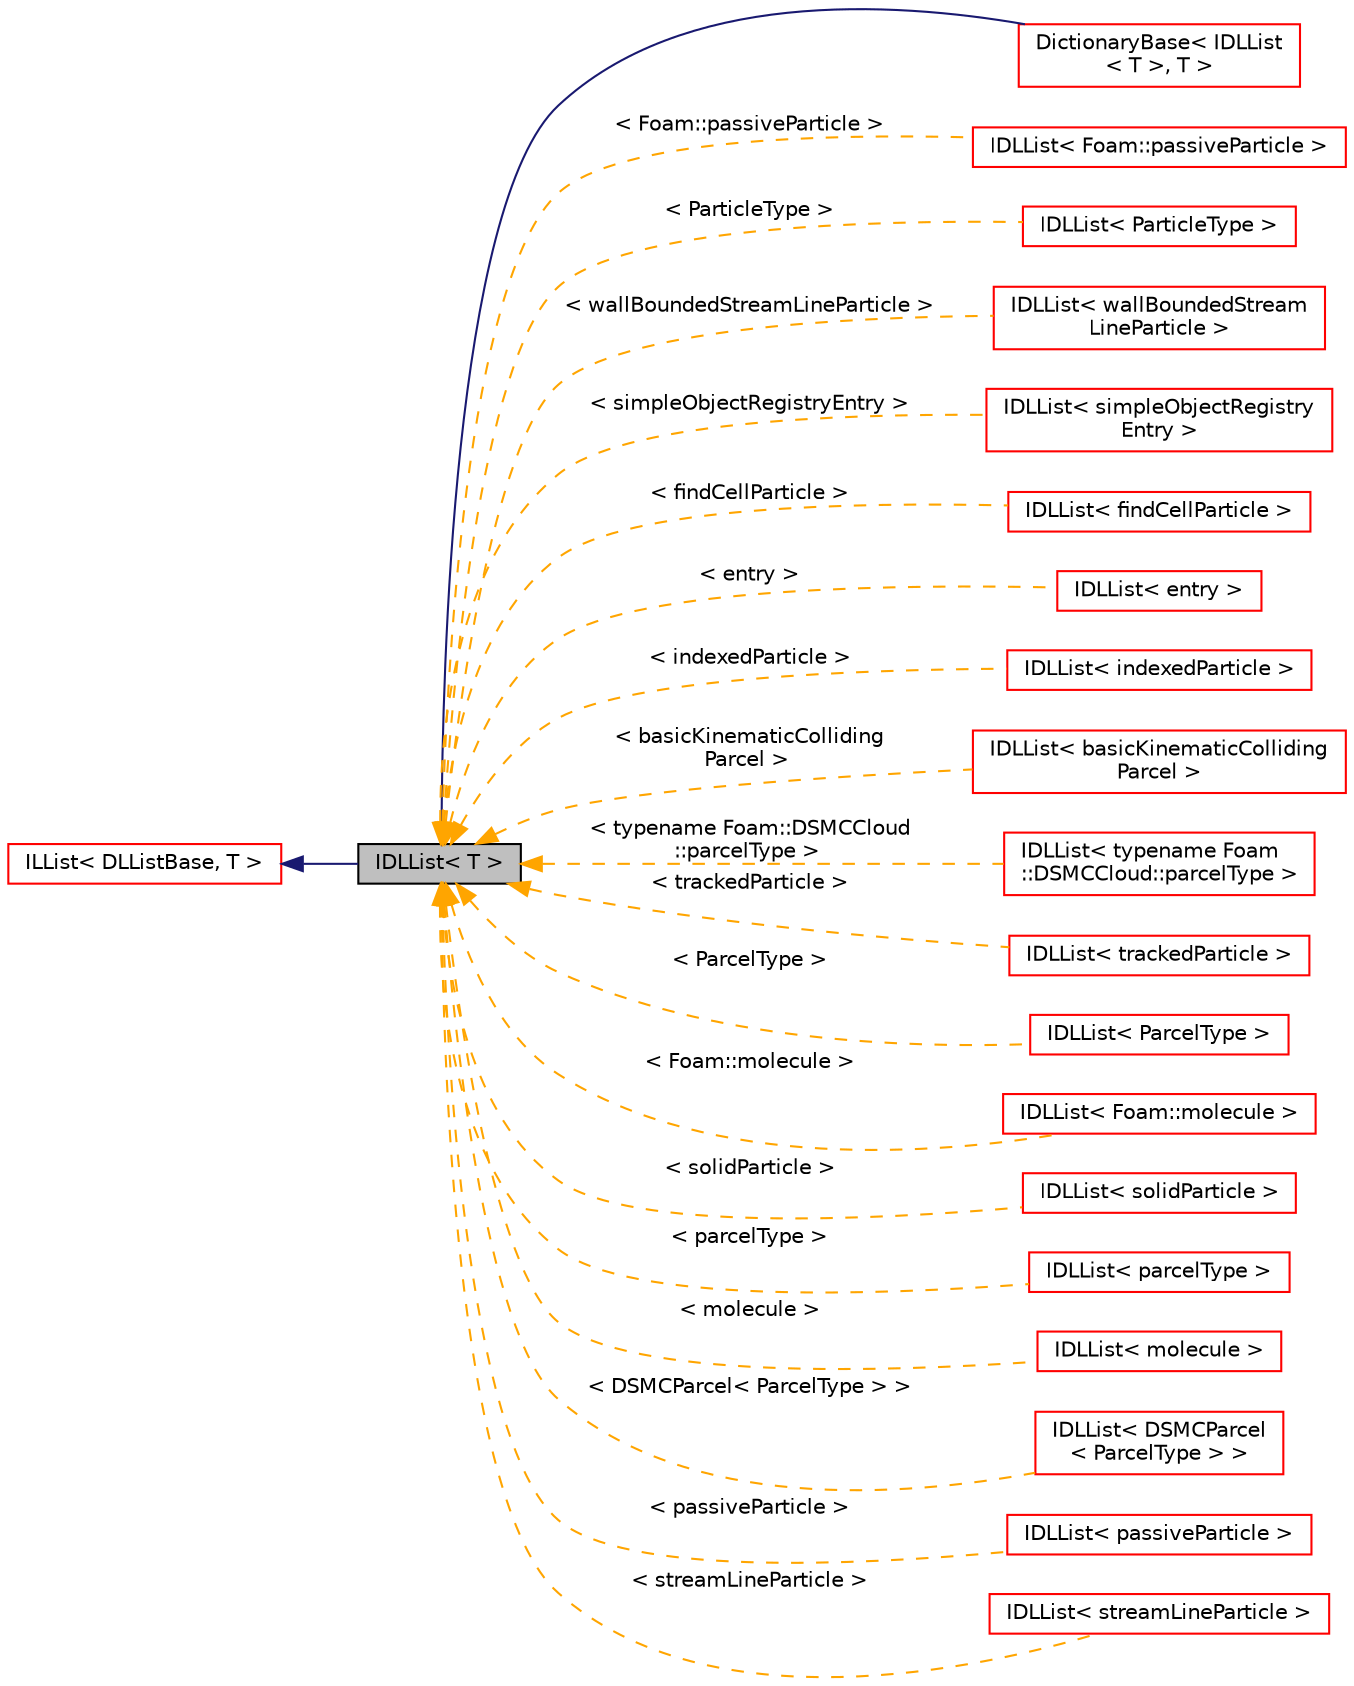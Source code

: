 digraph "IDLList&lt; T &gt;"
{
  bgcolor="transparent";
  edge [fontname="Helvetica",fontsize="10",labelfontname="Helvetica",labelfontsize="10"];
  node [fontname="Helvetica",fontsize="10",shape=record];
  rankdir="LR";
  Node1 [label="IDLList\< T \>",height=0.2,width=0.4,color="black", fillcolor="grey75", style="filled", fontcolor="black"];
  Node2 -> Node1 [dir="back",color="midnightblue",fontsize="10",style="solid",fontname="Helvetica"];
  Node2 [label="ILList\< DLListBase, T \>",height=0.2,width=0.4,color="red",URL="$a01056.html"];
  Node1 -> Node3 [dir="back",color="midnightblue",fontsize="10",style="solid",fontname="Helvetica"];
  Node3 [label="DictionaryBase\< IDLList\l\< T \>, T \>",height=0.2,width=0.4,color="red",URL="$a00533.html"];
  Node1 -> Node4 [dir="back",color="orange",fontsize="10",style="dashed",label=" \< Foam::passiveParticle \>" ,fontname="Helvetica"];
  Node4 [label="IDLList\< Foam::passiveParticle \>",height=0.2,width=0.4,color="red",URL="$a01050.html"];
  Node1 -> Node5 [dir="back",color="orange",fontsize="10",style="dashed",label=" \< ParticleType \>" ,fontname="Helvetica"];
  Node5 [label="IDLList\< ParticleType \>",height=0.2,width=0.4,color="red",URL="$a01050.html"];
  Node1 -> Node6 [dir="back",color="orange",fontsize="10",style="dashed",label=" \< wallBoundedStreamLineParticle \>" ,fontname="Helvetica"];
  Node6 [label="IDLList\< wallBoundedStream\lLineParticle \>",height=0.2,width=0.4,color="red",URL="$a01050.html"];
  Node1 -> Node7 [dir="back",color="orange",fontsize="10",style="dashed",label=" \< simpleObjectRegistryEntry \>" ,fontname="Helvetica"];
  Node7 [label="IDLList\< simpleObjectRegistry\lEntry \>",height=0.2,width=0.4,color="red",URL="$a01050.html"];
  Node1 -> Node8 [dir="back",color="orange",fontsize="10",style="dashed",label=" \< findCellParticle \>" ,fontname="Helvetica"];
  Node8 [label="IDLList\< findCellParticle \>",height=0.2,width=0.4,color="red",URL="$a01050.html"];
  Node1 -> Node9 [dir="back",color="orange",fontsize="10",style="dashed",label=" \< entry \>" ,fontname="Helvetica"];
  Node9 [label="IDLList\< entry \>",height=0.2,width=0.4,color="red",URL="$a01050.html"];
  Node1 -> Node10 [dir="back",color="orange",fontsize="10",style="dashed",label=" \< indexedParticle \>" ,fontname="Helvetica"];
  Node10 [label="IDLList\< indexedParticle \>",height=0.2,width=0.4,color="red",URL="$a01050.html"];
  Node1 -> Node11 [dir="back",color="orange",fontsize="10",style="dashed",label=" \< basicKinematicColliding\lParcel \>" ,fontname="Helvetica"];
  Node11 [label="IDLList\< basicKinematicColliding\lParcel \>",height=0.2,width=0.4,color="red",URL="$a01050.html"];
  Node1 -> Node12 [dir="back",color="orange",fontsize="10",style="dashed",label=" \< typename Foam::DSMCCloud\l::parcelType \>" ,fontname="Helvetica"];
  Node12 [label="IDLList\< typename Foam\l::DSMCCloud::parcelType \>",height=0.2,width=0.4,color="red",URL="$a01050.html"];
  Node1 -> Node13 [dir="back",color="orange",fontsize="10",style="dashed",label=" \< trackedParticle \>" ,fontname="Helvetica"];
  Node13 [label="IDLList\< trackedParticle \>",height=0.2,width=0.4,color="red",URL="$a01050.html"];
  Node1 -> Node14 [dir="back",color="orange",fontsize="10",style="dashed",label=" \< ParcelType \>" ,fontname="Helvetica"];
  Node14 [label="IDLList\< ParcelType \>",height=0.2,width=0.4,color="red",URL="$a01050.html"];
  Node1 -> Node15 [dir="back",color="orange",fontsize="10",style="dashed",label=" \< Foam::molecule \>" ,fontname="Helvetica"];
  Node15 [label="IDLList\< Foam::molecule \>",height=0.2,width=0.4,color="red",URL="$a01050.html"];
  Node1 -> Node16 [dir="back",color="orange",fontsize="10",style="dashed",label=" \< solidParticle \>" ,fontname="Helvetica"];
  Node16 [label="IDLList\< solidParticle \>",height=0.2,width=0.4,color="red",URL="$a01050.html"];
  Node1 -> Node17 [dir="back",color="orange",fontsize="10",style="dashed",label=" \< parcelType \>" ,fontname="Helvetica"];
  Node17 [label="IDLList\< parcelType \>",height=0.2,width=0.4,color="red",URL="$a01050.html"];
  Node1 -> Node18 [dir="back",color="orange",fontsize="10",style="dashed",label=" \< molecule \>" ,fontname="Helvetica"];
  Node18 [label="IDLList\< molecule \>",height=0.2,width=0.4,color="red",URL="$a01050.html"];
  Node1 -> Node19 [dir="back",color="orange",fontsize="10",style="dashed",label=" \< DSMCParcel\< ParcelType \> \>" ,fontname="Helvetica"];
  Node19 [label="IDLList\< DSMCParcel\l\< ParcelType \> \>",height=0.2,width=0.4,color="red",URL="$a01050.html"];
  Node1 -> Node20 [dir="back",color="orange",fontsize="10",style="dashed",label=" \< passiveParticle \>" ,fontname="Helvetica"];
  Node20 [label="IDLList\< passiveParticle \>",height=0.2,width=0.4,color="red",URL="$a01050.html"];
  Node1 -> Node21 [dir="back",color="orange",fontsize="10",style="dashed",label=" \< streamLineParticle \>" ,fontname="Helvetica"];
  Node21 [label="IDLList\< streamLineParticle \>",height=0.2,width=0.4,color="red",URL="$a01050.html"];
}
